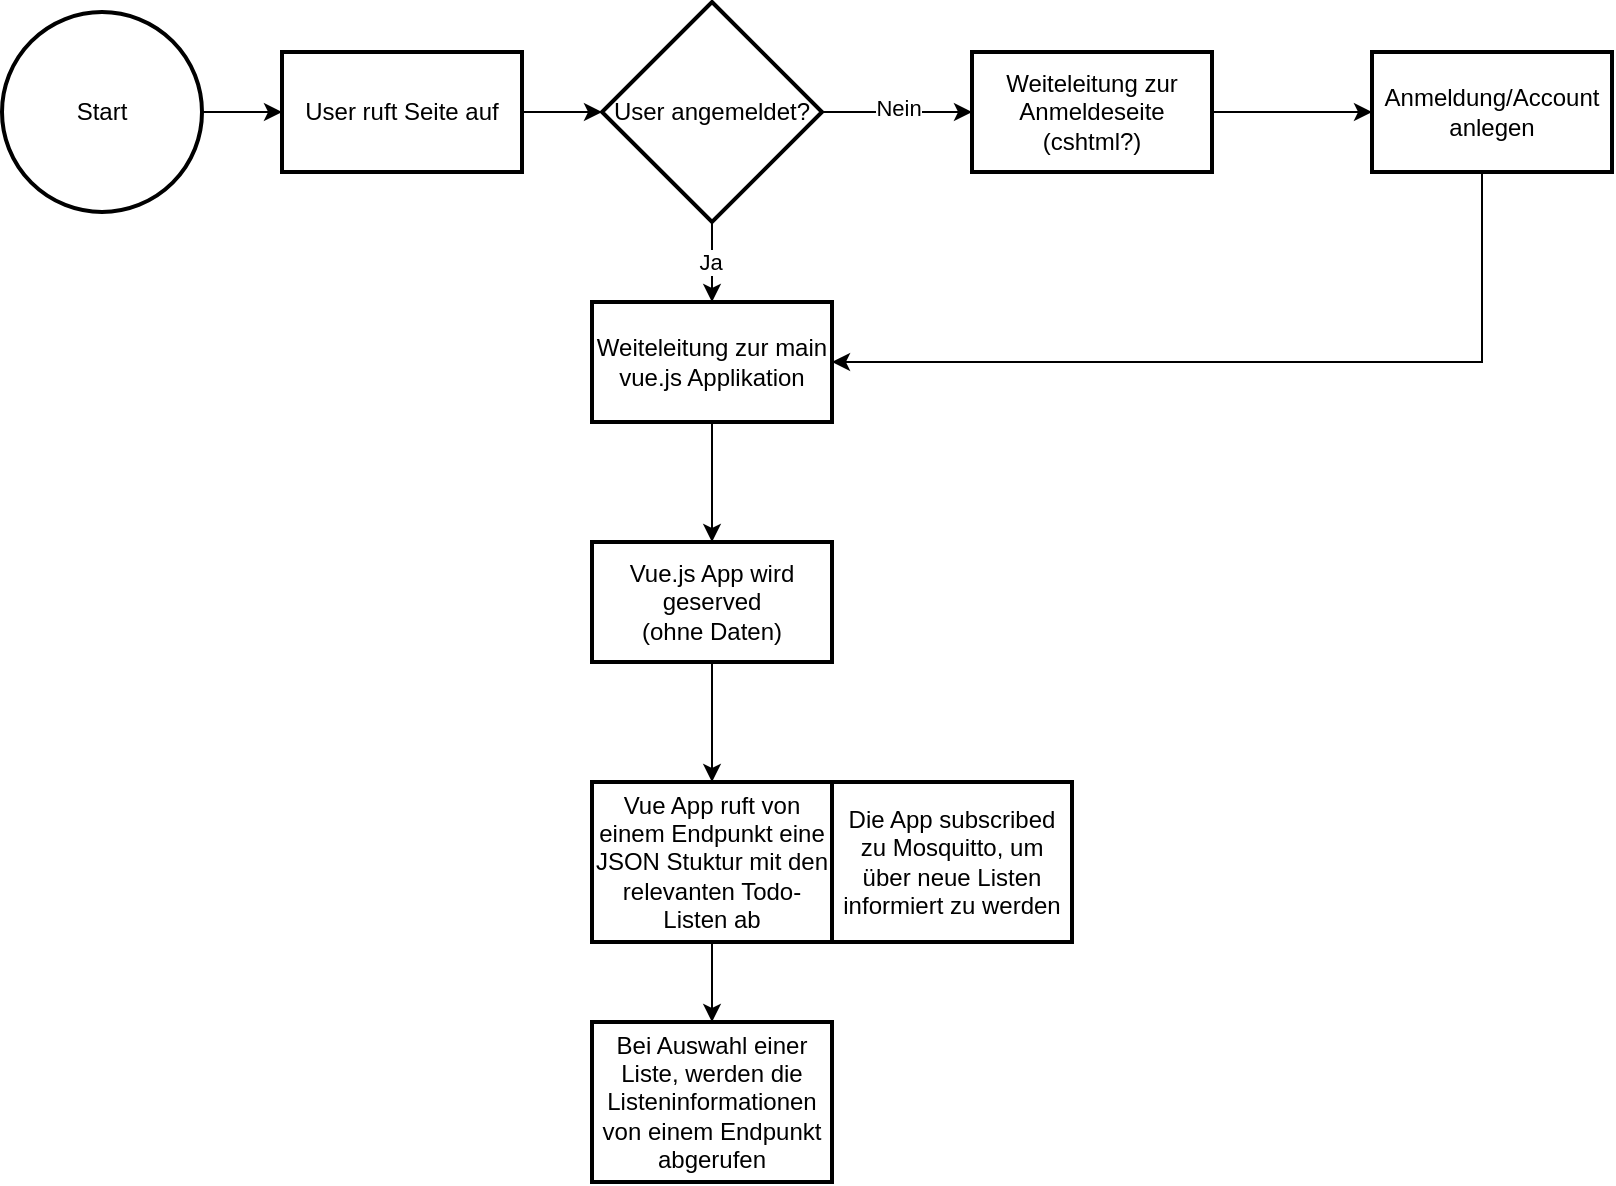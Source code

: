 <mxfile version="21.6.1" type="device">
  <diagram name="Seite-1" id="eu7ErqjzC7A2WQOPb2rV">
    <mxGraphModel dx="1434" dy="844" grid="1" gridSize="10" guides="1" tooltips="1" connect="1" arrows="1" fold="1" page="1" pageScale="1" pageWidth="827" pageHeight="1169" math="0" shadow="0">
      <root>
        <mxCell id="0" />
        <mxCell id="1" parent="0" />
        <mxCell id="QnKVf4tqU8WRDSAVsLGy-4" value="" style="edgeStyle=orthogonalEdgeStyle;rounded=0;orthogonalLoop=1;jettySize=auto;html=1;" edge="1" parent="1" source="QnKVf4tqU8WRDSAVsLGy-1" target="QnKVf4tqU8WRDSAVsLGy-3">
          <mxGeometry relative="1" as="geometry" />
        </mxCell>
        <mxCell id="QnKVf4tqU8WRDSAVsLGy-1" value="Start" style="strokeWidth=2;html=1;shape=mxgraph.flowchart.start_2;whiteSpace=wrap;" vertex="1" parent="1">
          <mxGeometry x="140" y="55" width="100" height="100" as="geometry" />
        </mxCell>
        <mxCell id="QnKVf4tqU8WRDSAVsLGy-6" value="" style="edgeStyle=orthogonalEdgeStyle;rounded=0;orthogonalLoop=1;jettySize=auto;html=1;" edge="1" parent="1" source="QnKVf4tqU8WRDSAVsLGy-3" target="QnKVf4tqU8WRDSAVsLGy-5">
          <mxGeometry relative="1" as="geometry" />
        </mxCell>
        <mxCell id="QnKVf4tqU8WRDSAVsLGy-3" value="User ruft Seite auf" style="whiteSpace=wrap;html=1;strokeWidth=2;" vertex="1" parent="1">
          <mxGeometry x="280" y="75" width="120" height="60" as="geometry" />
        </mxCell>
        <mxCell id="QnKVf4tqU8WRDSAVsLGy-8" value="" style="edgeStyle=orthogonalEdgeStyle;rounded=0;orthogonalLoop=1;jettySize=auto;html=1;" edge="1" parent="1" source="QnKVf4tqU8WRDSAVsLGy-5" target="QnKVf4tqU8WRDSAVsLGy-7">
          <mxGeometry relative="1" as="geometry" />
        </mxCell>
        <mxCell id="QnKVf4tqU8WRDSAVsLGy-9" value="Nein" style="edgeLabel;html=1;align=center;verticalAlign=middle;resizable=0;points=[];" vertex="1" connectable="0" parent="QnKVf4tqU8WRDSAVsLGy-8">
          <mxGeometry x="0.013" y="2" relative="1" as="geometry">
            <mxPoint as="offset" />
          </mxGeometry>
        </mxCell>
        <mxCell id="QnKVf4tqU8WRDSAVsLGy-11" value="" style="edgeStyle=orthogonalEdgeStyle;rounded=0;orthogonalLoop=1;jettySize=auto;html=1;" edge="1" parent="1" source="QnKVf4tqU8WRDSAVsLGy-5" target="QnKVf4tqU8WRDSAVsLGy-10">
          <mxGeometry relative="1" as="geometry" />
        </mxCell>
        <mxCell id="QnKVf4tqU8WRDSAVsLGy-12" value="Ja" style="edgeLabel;html=1;align=center;verticalAlign=middle;resizable=0;points=[];" vertex="1" connectable="0" parent="QnKVf4tqU8WRDSAVsLGy-11">
          <mxGeometry x="-0.009" y="-1" relative="1" as="geometry">
            <mxPoint as="offset" />
          </mxGeometry>
        </mxCell>
        <mxCell id="QnKVf4tqU8WRDSAVsLGy-5" value="User angemeldet?" style="rhombus;whiteSpace=wrap;html=1;strokeWidth=2;" vertex="1" parent="1">
          <mxGeometry x="440" y="50" width="110" height="110" as="geometry" />
        </mxCell>
        <mxCell id="QnKVf4tqU8WRDSAVsLGy-18" value="" style="edgeStyle=orthogonalEdgeStyle;rounded=0;orthogonalLoop=1;jettySize=auto;html=1;" edge="1" parent="1" source="QnKVf4tqU8WRDSAVsLGy-7" target="QnKVf4tqU8WRDSAVsLGy-17">
          <mxGeometry relative="1" as="geometry" />
        </mxCell>
        <mxCell id="QnKVf4tqU8WRDSAVsLGy-7" value="Weiteleitung zur Anmeldeseite (cshtml?)" style="whiteSpace=wrap;html=1;strokeWidth=2;" vertex="1" parent="1">
          <mxGeometry x="625" y="75" width="120" height="60" as="geometry" />
        </mxCell>
        <mxCell id="QnKVf4tqU8WRDSAVsLGy-14" value="" style="edgeStyle=orthogonalEdgeStyle;rounded=0;orthogonalLoop=1;jettySize=auto;html=1;" edge="1" parent="1" source="QnKVf4tqU8WRDSAVsLGy-10" target="QnKVf4tqU8WRDSAVsLGy-13">
          <mxGeometry relative="1" as="geometry" />
        </mxCell>
        <mxCell id="QnKVf4tqU8WRDSAVsLGy-10" value="Weiteleitung zur main vue.js Applikation" style="whiteSpace=wrap;html=1;strokeWidth=2;" vertex="1" parent="1">
          <mxGeometry x="435" y="200" width="120" height="60" as="geometry" />
        </mxCell>
        <mxCell id="QnKVf4tqU8WRDSAVsLGy-16" value="" style="edgeStyle=orthogonalEdgeStyle;rounded=0;orthogonalLoop=1;jettySize=auto;html=1;" edge="1" parent="1" source="QnKVf4tqU8WRDSAVsLGy-13" target="QnKVf4tqU8WRDSAVsLGy-15">
          <mxGeometry relative="1" as="geometry" />
        </mxCell>
        <mxCell id="QnKVf4tqU8WRDSAVsLGy-13" value="Vue.js App wird geserved &lt;br&gt;(ohne Daten)" style="whiteSpace=wrap;html=1;strokeWidth=2;" vertex="1" parent="1">
          <mxGeometry x="435" y="320" width="120" height="60" as="geometry" />
        </mxCell>
        <mxCell id="QnKVf4tqU8WRDSAVsLGy-22" value="" style="edgeStyle=orthogonalEdgeStyle;rounded=0;orthogonalLoop=1;jettySize=auto;html=1;" edge="1" parent="1" source="QnKVf4tqU8WRDSAVsLGy-15" target="QnKVf4tqU8WRDSAVsLGy-21">
          <mxGeometry relative="1" as="geometry" />
        </mxCell>
        <mxCell id="QnKVf4tqU8WRDSAVsLGy-15" value="Vue App ruft von einem Endpunkt eine JSON Stuktur mit den relevanten Todo-Listen ab" style="whiteSpace=wrap;html=1;strokeWidth=2;" vertex="1" parent="1">
          <mxGeometry x="435" y="440" width="120" height="80" as="geometry" />
        </mxCell>
        <mxCell id="QnKVf4tqU8WRDSAVsLGy-19" style="edgeStyle=orthogonalEdgeStyle;rounded=0;orthogonalLoop=1;jettySize=auto;html=1;entryX=1;entryY=0.5;entryDx=0;entryDy=0;" edge="1" parent="1" source="QnKVf4tqU8WRDSAVsLGy-17" target="QnKVf4tqU8WRDSAVsLGy-10">
          <mxGeometry relative="1" as="geometry">
            <Array as="points">
              <mxPoint x="880" y="230" />
            </Array>
          </mxGeometry>
        </mxCell>
        <mxCell id="QnKVf4tqU8WRDSAVsLGy-17" value="Anmeldung/Account anlegen" style="whiteSpace=wrap;html=1;strokeWidth=2;" vertex="1" parent="1">
          <mxGeometry x="825" y="75" width="120" height="60" as="geometry" />
        </mxCell>
        <mxCell id="QnKVf4tqU8WRDSAVsLGy-21" value="Bei Auswahl einer Liste, werden die Listeninformationen von einem Endpunkt abgerufen" style="whiteSpace=wrap;html=1;strokeWidth=2;" vertex="1" parent="1">
          <mxGeometry x="435" y="560" width="120" height="80" as="geometry" />
        </mxCell>
        <mxCell id="QnKVf4tqU8WRDSAVsLGy-23" value="Die App subscribed zu Mosquitto, um über neue Listen informiert zu werden" style="whiteSpace=wrap;html=1;strokeWidth=2;" vertex="1" parent="1">
          <mxGeometry x="555" y="440" width="120" height="80" as="geometry" />
        </mxCell>
      </root>
    </mxGraphModel>
  </diagram>
</mxfile>
